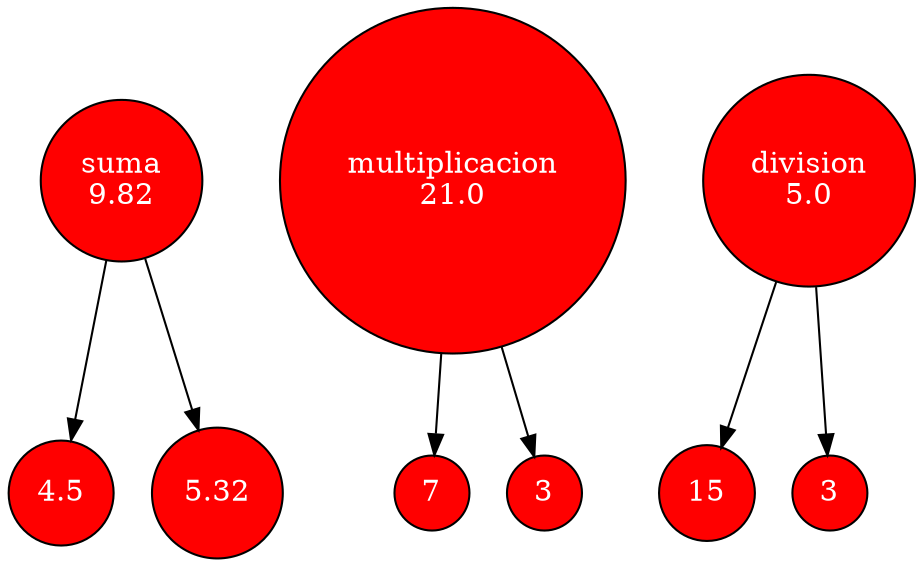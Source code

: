 digraph Grafica {
	node [fillcolor=red fontcolor=white shape=circle style=filled]
	x1 [label=4.5]
	x2 [label=5.32]
	x3 [label="suma
9.82"]
	x3 -> x2
	x3 -> x1
	x4 [label=7]
	x5 [label=3]
	x6 [label="multiplicacion
21.0"]
	x6 -> x5
	x6 -> x4
	x7 [label=15]
	x8 [label=3]
	x9 [label="division
5.0"]
	x9 -> x8
	x9 -> x7
}
